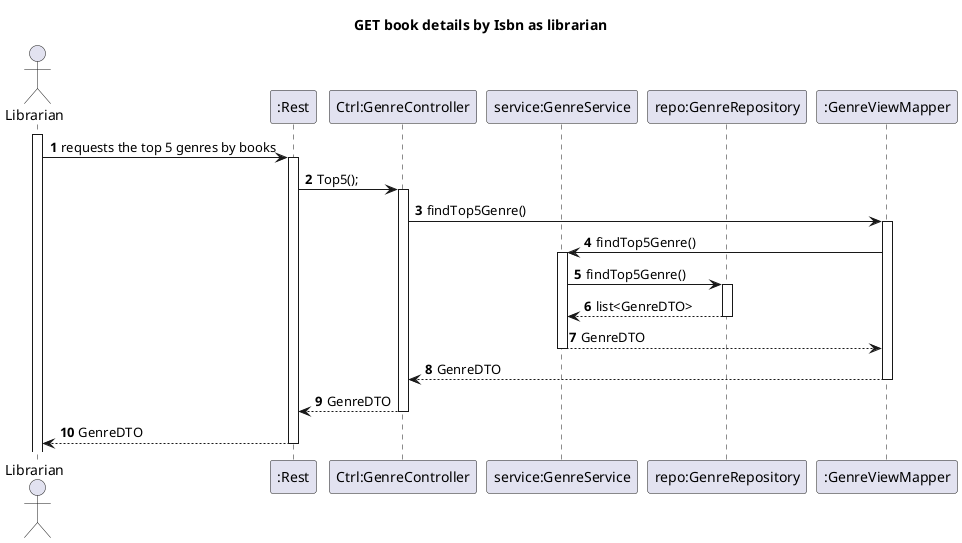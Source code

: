 @startuml
'https://plantuml.com/sequence-diagram
autoactivate on
autonumber

title GET book details by Isbn as librarian

actor "Librarian" as User
participant ":Rest" as Rest
participant "Ctrl:GenreController" as Ctrl
participant "service:GenreService" as Service
participant "repo:GenreRepository" as Repo
participant ":GenreViewMapper" as Mapper

activate User

User -> Rest: requests the top 5 genres by books

Rest -> Ctrl: Top5();

Ctrl -> Mapper: findTop5Genre()
Mapper -> Service: findTop5Genre()
Service -> Repo: findTop5Genre()
Repo --> Service: list<GenreDTO>
Service --> Mapper: GenreDTO
Mapper --> Ctrl: GenreDTO
Ctrl --> Rest: GenreDTO
Rest --> User: GenreDTO

@enduml
